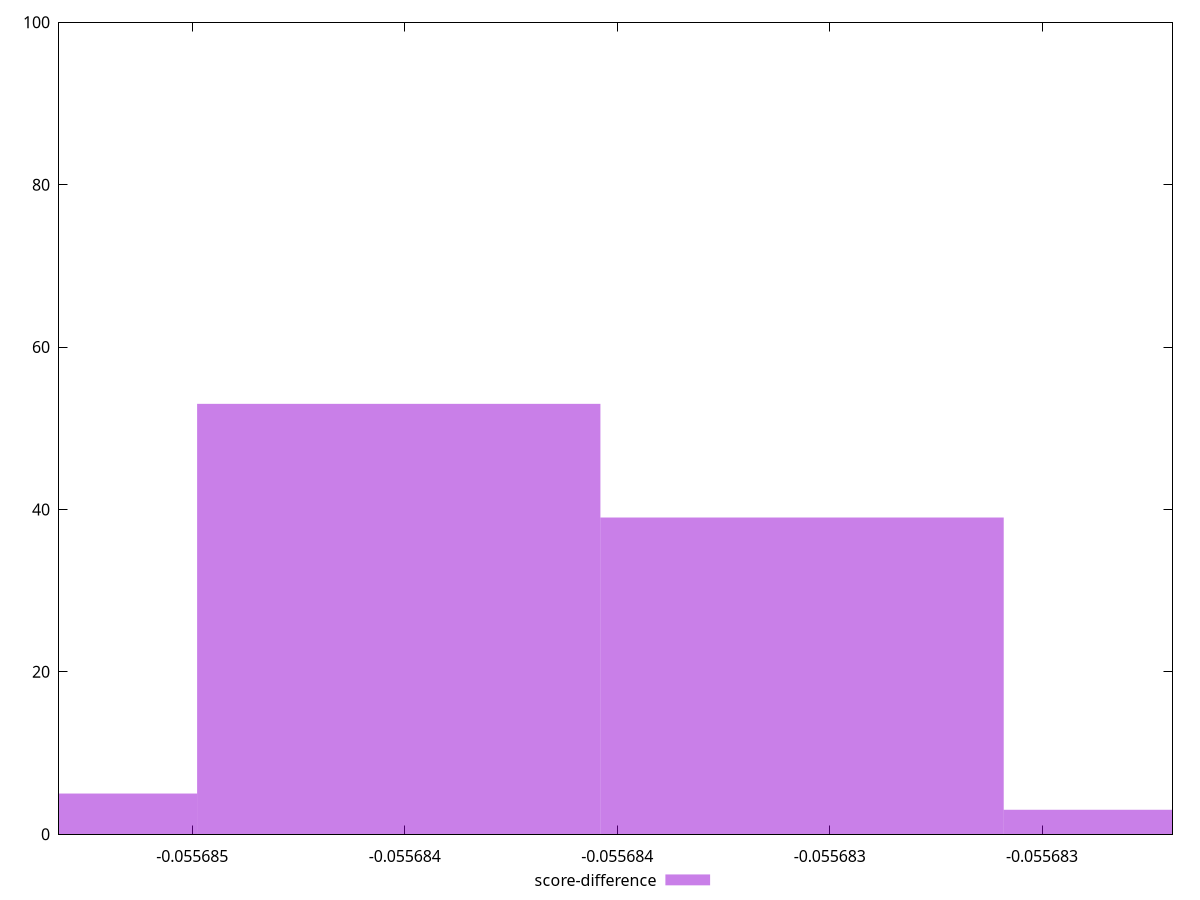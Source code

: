 reset

$scoreDifference <<EOF
-0.055684513961337265 53
-0.055683564912116804 39
-0.055685463010557726 5
-0.05568261586289634 3
EOF

set key outside below
set boxwidth 9.490492204611458e-7
set xrange [-0.05568531346121225:-0.05568269320705577]
set yrange [0:100]
set trange [0:100]
set style fill transparent solid 0.5 noborder
set terminal svg size 640, 490 enhanced background rgb 'white'
set output "report_00008_2021-01-22T20:58:29.167/total-byte-weight/samples/pages+cached+noexternal/score-difference/histogram.svg"

plot $scoreDifference title "score-difference" with boxes

reset
